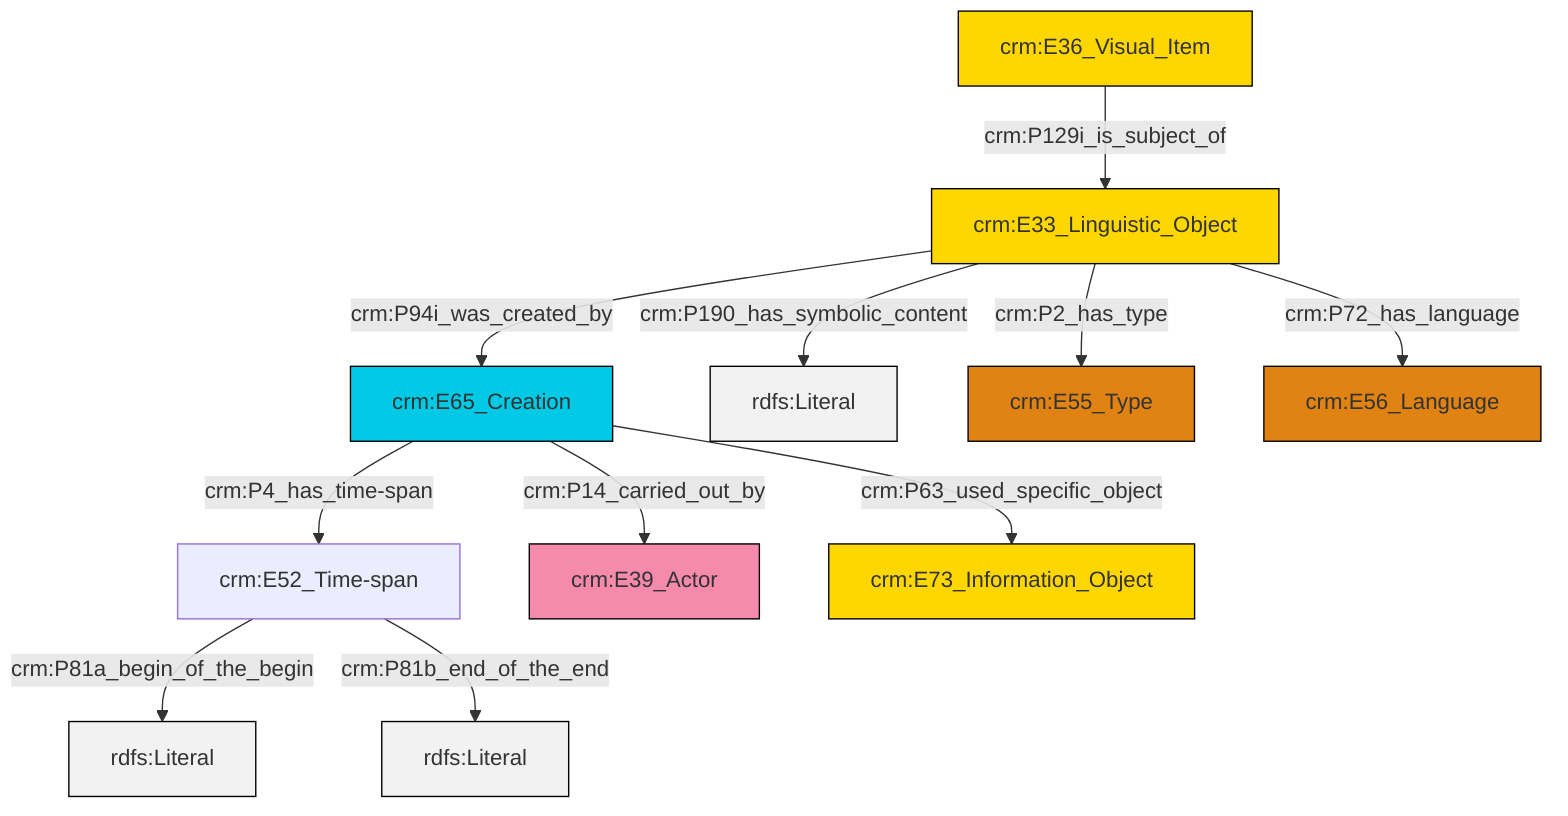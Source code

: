 graph TD
classDef Literal fill:#f2f2f2,stroke:#000000;
classDef CRM_Entity fill:#FFFFFF,stroke:#000000;
classDef Temporal_Entity fill:#00C9E6, stroke:#000000;
classDef Type fill:#E18312, stroke:#000000;
classDef Time-Span fill:#2C9C91, stroke:#000000;
classDef Appellation fill:#FFEB7F, stroke:#000000;
classDef Place fill:#008836, stroke:#000000;
classDef Persistent_Item fill:#B266B2, stroke:#000000;
classDef Conceptual_Object fill:#FFD700, stroke:#000000;
classDef Physical_Thing fill:#D2B48C, stroke:#000000;
classDef Actor fill:#f58aad, stroke:#000000;
classDef PC_Classes fill:#4ce600, stroke:#000000;
classDef Multi fill:#cccccc,stroke:#000000;

0["crm:E52_Time-span"]:::Default -->|crm:P81a_begin_of_the_begin| 1[rdfs:Literal]:::Literal
0["crm:E52_Time-span"]:::Default -->|crm:P81b_end_of_the_end| 2[rdfs:Literal]:::Literal
5["crm:E33_Linguistic_Object"]:::Conceptual_Object -->|crm:P190_has_symbolic_content| 6[rdfs:Literal]:::Literal
13["crm:E36_Visual_Item"]:::Conceptual_Object -->|crm:P129i_is_subject_of| 5["crm:E33_Linguistic_Object"]:::Conceptual_Object
3["crm:E65_Creation"]:::Temporal_Entity -->|crm:P4_has_time-span| 0["crm:E52_Time-span"]:::Default
5["crm:E33_Linguistic_Object"]:::Conceptual_Object -->|crm:P72_has_language| 14["crm:E56_Language"]:::Type
3["crm:E65_Creation"]:::Temporal_Entity -->|crm:P63_used_specific_object| 9["crm:E73_Information_Object"]:::Conceptual_Object
5["crm:E33_Linguistic_Object"]:::Conceptual_Object -->|crm:P2_has_type| 11["crm:E55_Type"]:::Type
5["crm:E33_Linguistic_Object"]:::Conceptual_Object -->|crm:P94i_was_created_by| 3["crm:E65_Creation"]:::Temporal_Entity
3["crm:E65_Creation"]:::Temporal_Entity -->|crm:P14_carried_out_by| 7["crm:E39_Actor"]:::Actor